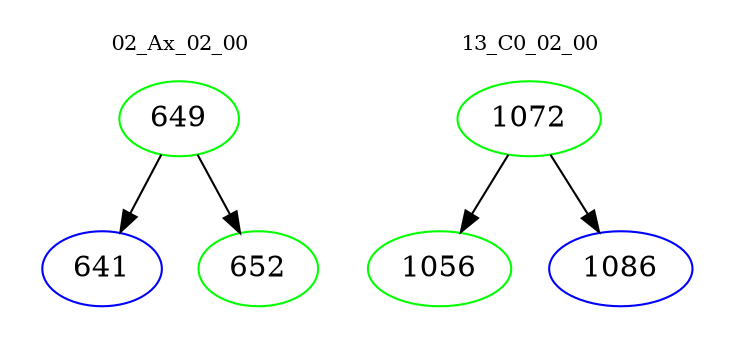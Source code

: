 digraph{
subgraph cluster_0 {
color = white
label = "02_Ax_02_00";
fontsize=10;
T0_649 [label="649", color="green"]
T0_649 -> T0_641 [color="black"]
T0_641 [label="641", color="blue"]
T0_649 -> T0_652 [color="black"]
T0_652 [label="652", color="green"]
}
subgraph cluster_1 {
color = white
label = "13_C0_02_00";
fontsize=10;
T1_1072 [label="1072", color="green"]
T1_1072 -> T1_1056 [color="black"]
T1_1056 [label="1056", color="green"]
T1_1072 -> T1_1086 [color="black"]
T1_1086 [label="1086", color="blue"]
}
}
